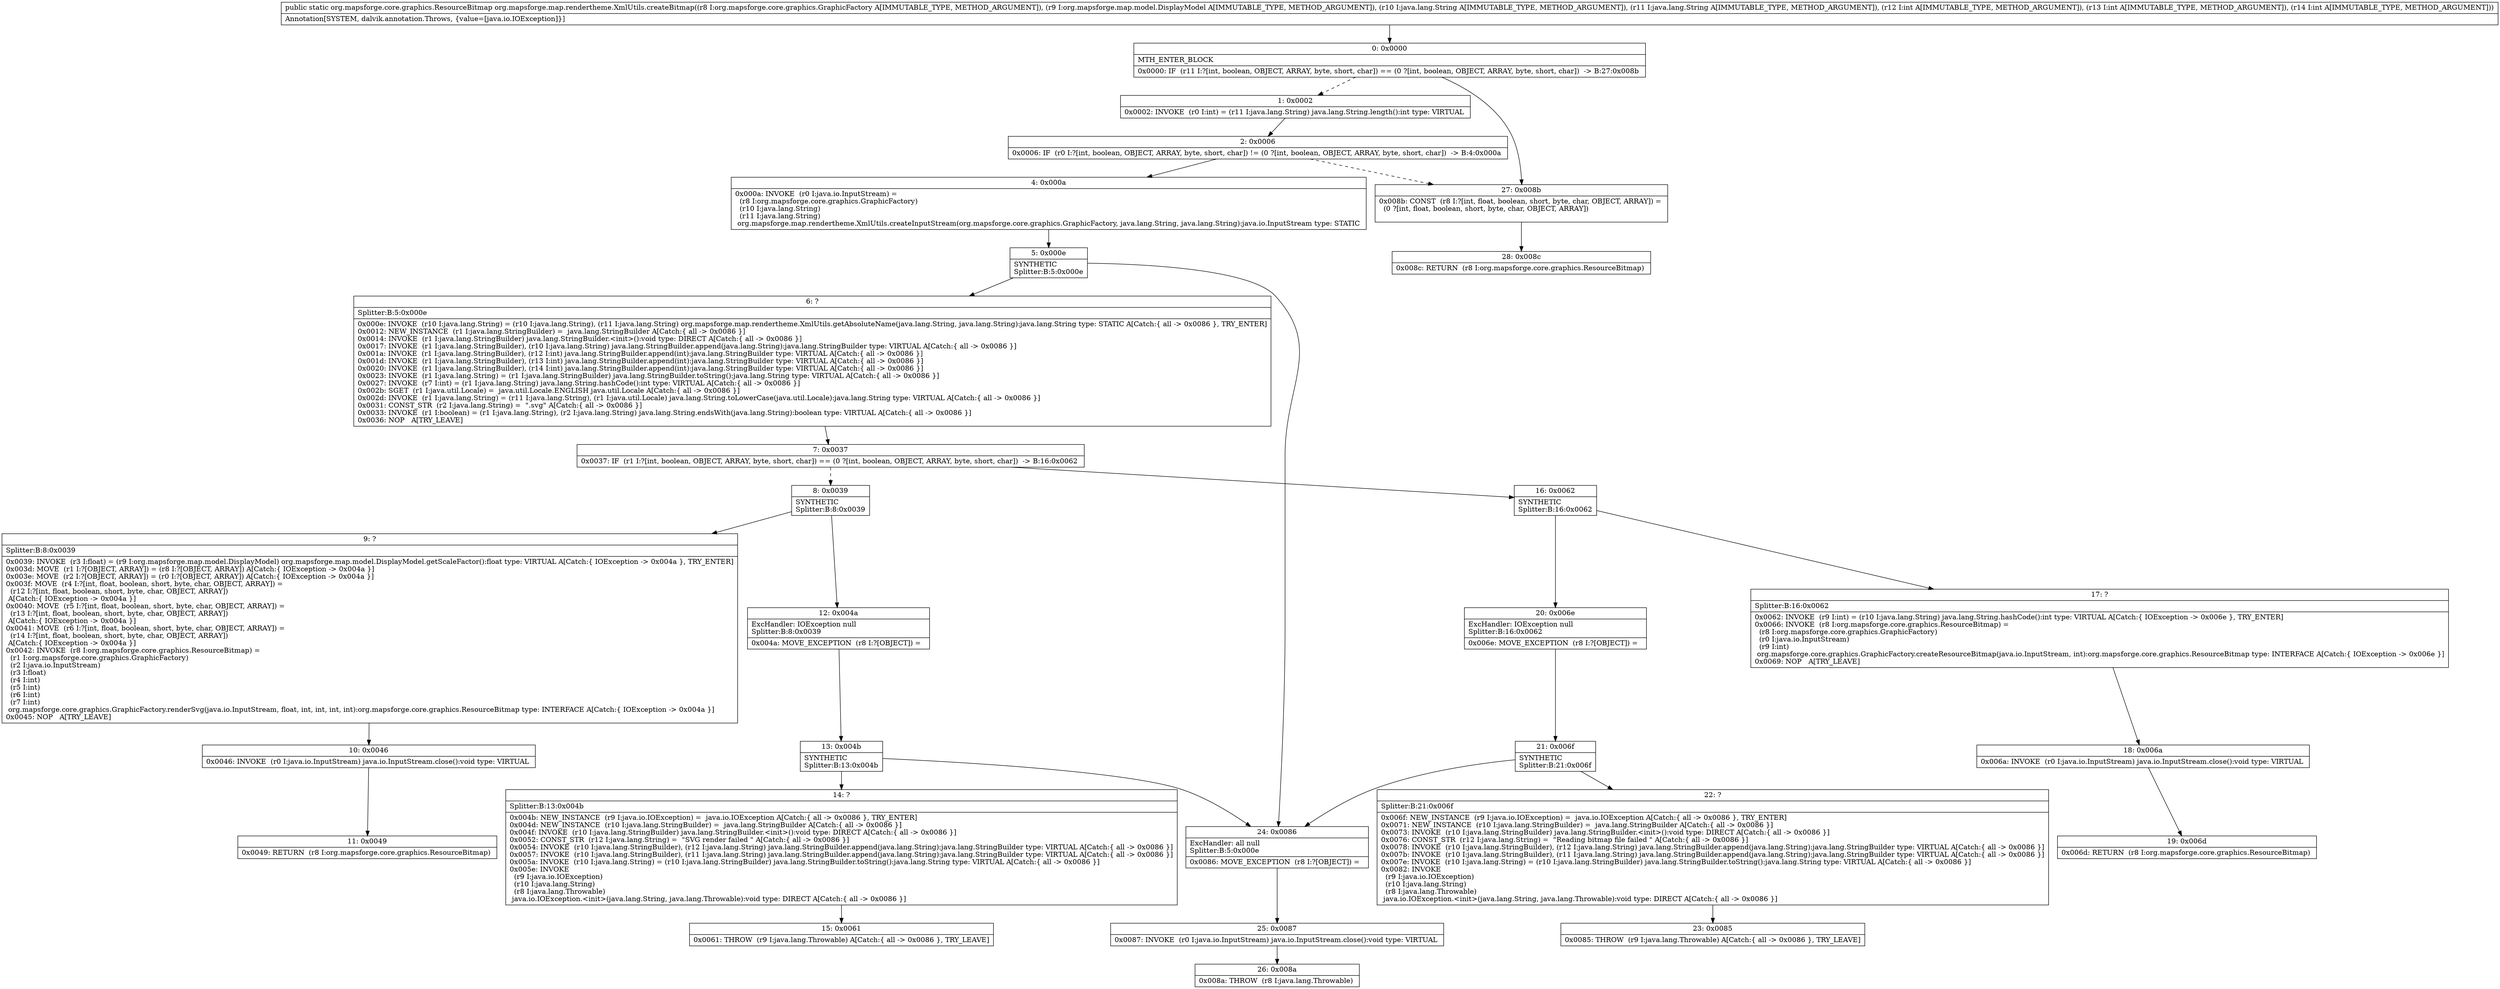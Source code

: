 digraph "CFG fororg.mapsforge.map.rendertheme.XmlUtils.createBitmap(Lorg\/mapsforge\/core\/graphics\/GraphicFactory;Lorg\/mapsforge\/map\/model\/DisplayModel;Ljava\/lang\/String;Ljava\/lang\/String;III)Lorg\/mapsforge\/core\/graphics\/ResourceBitmap;" {
Node_0 [shape=record,label="{0\:\ 0x0000|MTH_ENTER_BLOCK\l|0x0000: IF  (r11 I:?[int, boolean, OBJECT, ARRAY, byte, short, char]) == (0 ?[int, boolean, OBJECT, ARRAY, byte, short, char])  \-\> B:27:0x008b \l}"];
Node_1 [shape=record,label="{1\:\ 0x0002|0x0002: INVOKE  (r0 I:int) = (r11 I:java.lang.String) java.lang.String.length():int type: VIRTUAL \l}"];
Node_2 [shape=record,label="{2\:\ 0x0006|0x0006: IF  (r0 I:?[int, boolean, OBJECT, ARRAY, byte, short, char]) != (0 ?[int, boolean, OBJECT, ARRAY, byte, short, char])  \-\> B:4:0x000a \l}"];
Node_4 [shape=record,label="{4\:\ 0x000a|0x000a: INVOKE  (r0 I:java.io.InputStream) = \l  (r8 I:org.mapsforge.core.graphics.GraphicFactory)\l  (r10 I:java.lang.String)\l  (r11 I:java.lang.String)\l org.mapsforge.map.rendertheme.XmlUtils.createInputStream(org.mapsforge.core.graphics.GraphicFactory, java.lang.String, java.lang.String):java.io.InputStream type: STATIC \l}"];
Node_5 [shape=record,label="{5\:\ 0x000e|SYNTHETIC\lSplitter:B:5:0x000e\l}"];
Node_6 [shape=record,label="{6\:\ ?|Splitter:B:5:0x000e\l|0x000e: INVOKE  (r10 I:java.lang.String) = (r10 I:java.lang.String), (r11 I:java.lang.String) org.mapsforge.map.rendertheme.XmlUtils.getAbsoluteName(java.lang.String, java.lang.String):java.lang.String type: STATIC A[Catch:\{ all \-\> 0x0086 \}, TRY_ENTER]\l0x0012: NEW_INSTANCE  (r1 I:java.lang.StringBuilder) =  java.lang.StringBuilder A[Catch:\{ all \-\> 0x0086 \}]\l0x0014: INVOKE  (r1 I:java.lang.StringBuilder) java.lang.StringBuilder.\<init\>():void type: DIRECT A[Catch:\{ all \-\> 0x0086 \}]\l0x0017: INVOKE  (r1 I:java.lang.StringBuilder), (r10 I:java.lang.String) java.lang.StringBuilder.append(java.lang.String):java.lang.StringBuilder type: VIRTUAL A[Catch:\{ all \-\> 0x0086 \}]\l0x001a: INVOKE  (r1 I:java.lang.StringBuilder), (r12 I:int) java.lang.StringBuilder.append(int):java.lang.StringBuilder type: VIRTUAL A[Catch:\{ all \-\> 0x0086 \}]\l0x001d: INVOKE  (r1 I:java.lang.StringBuilder), (r13 I:int) java.lang.StringBuilder.append(int):java.lang.StringBuilder type: VIRTUAL A[Catch:\{ all \-\> 0x0086 \}]\l0x0020: INVOKE  (r1 I:java.lang.StringBuilder), (r14 I:int) java.lang.StringBuilder.append(int):java.lang.StringBuilder type: VIRTUAL A[Catch:\{ all \-\> 0x0086 \}]\l0x0023: INVOKE  (r1 I:java.lang.String) = (r1 I:java.lang.StringBuilder) java.lang.StringBuilder.toString():java.lang.String type: VIRTUAL A[Catch:\{ all \-\> 0x0086 \}]\l0x0027: INVOKE  (r7 I:int) = (r1 I:java.lang.String) java.lang.String.hashCode():int type: VIRTUAL A[Catch:\{ all \-\> 0x0086 \}]\l0x002b: SGET  (r1 I:java.util.Locale) =  java.util.Locale.ENGLISH java.util.Locale A[Catch:\{ all \-\> 0x0086 \}]\l0x002d: INVOKE  (r1 I:java.lang.String) = (r11 I:java.lang.String), (r1 I:java.util.Locale) java.lang.String.toLowerCase(java.util.Locale):java.lang.String type: VIRTUAL A[Catch:\{ all \-\> 0x0086 \}]\l0x0031: CONST_STR  (r2 I:java.lang.String) =  \".svg\" A[Catch:\{ all \-\> 0x0086 \}]\l0x0033: INVOKE  (r1 I:boolean) = (r1 I:java.lang.String), (r2 I:java.lang.String) java.lang.String.endsWith(java.lang.String):boolean type: VIRTUAL A[Catch:\{ all \-\> 0x0086 \}]\l0x0036: NOP   A[TRY_LEAVE]\l}"];
Node_7 [shape=record,label="{7\:\ 0x0037|0x0037: IF  (r1 I:?[int, boolean, OBJECT, ARRAY, byte, short, char]) == (0 ?[int, boolean, OBJECT, ARRAY, byte, short, char])  \-\> B:16:0x0062 \l}"];
Node_8 [shape=record,label="{8\:\ 0x0039|SYNTHETIC\lSplitter:B:8:0x0039\l}"];
Node_9 [shape=record,label="{9\:\ ?|Splitter:B:8:0x0039\l|0x0039: INVOKE  (r3 I:float) = (r9 I:org.mapsforge.map.model.DisplayModel) org.mapsforge.map.model.DisplayModel.getScaleFactor():float type: VIRTUAL A[Catch:\{ IOException \-\> 0x004a \}, TRY_ENTER]\l0x003d: MOVE  (r1 I:?[OBJECT, ARRAY]) = (r8 I:?[OBJECT, ARRAY]) A[Catch:\{ IOException \-\> 0x004a \}]\l0x003e: MOVE  (r2 I:?[OBJECT, ARRAY]) = (r0 I:?[OBJECT, ARRAY]) A[Catch:\{ IOException \-\> 0x004a \}]\l0x003f: MOVE  (r4 I:?[int, float, boolean, short, byte, char, OBJECT, ARRAY]) = \l  (r12 I:?[int, float, boolean, short, byte, char, OBJECT, ARRAY])\l A[Catch:\{ IOException \-\> 0x004a \}]\l0x0040: MOVE  (r5 I:?[int, float, boolean, short, byte, char, OBJECT, ARRAY]) = \l  (r13 I:?[int, float, boolean, short, byte, char, OBJECT, ARRAY])\l A[Catch:\{ IOException \-\> 0x004a \}]\l0x0041: MOVE  (r6 I:?[int, float, boolean, short, byte, char, OBJECT, ARRAY]) = \l  (r14 I:?[int, float, boolean, short, byte, char, OBJECT, ARRAY])\l A[Catch:\{ IOException \-\> 0x004a \}]\l0x0042: INVOKE  (r8 I:org.mapsforge.core.graphics.ResourceBitmap) = \l  (r1 I:org.mapsforge.core.graphics.GraphicFactory)\l  (r2 I:java.io.InputStream)\l  (r3 I:float)\l  (r4 I:int)\l  (r5 I:int)\l  (r6 I:int)\l  (r7 I:int)\l org.mapsforge.core.graphics.GraphicFactory.renderSvg(java.io.InputStream, float, int, int, int, int):org.mapsforge.core.graphics.ResourceBitmap type: INTERFACE A[Catch:\{ IOException \-\> 0x004a \}]\l0x0045: NOP   A[TRY_LEAVE]\l}"];
Node_10 [shape=record,label="{10\:\ 0x0046|0x0046: INVOKE  (r0 I:java.io.InputStream) java.io.InputStream.close():void type: VIRTUAL \l}"];
Node_11 [shape=record,label="{11\:\ 0x0049|0x0049: RETURN  (r8 I:org.mapsforge.core.graphics.ResourceBitmap) \l}"];
Node_12 [shape=record,label="{12\:\ 0x004a|ExcHandler: IOException null\lSplitter:B:8:0x0039\l|0x004a: MOVE_EXCEPTION  (r8 I:?[OBJECT]) =  \l}"];
Node_13 [shape=record,label="{13\:\ 0x004b|SYNTHETIC\lSplitter:B:13:0x004b\l}"];
Node_14 [shape=record,label="{14\:\ ?|Splitter:B:13:0x004b\l|0x004b: NEW_INSTANCE  (r9 I:java.io.IOException) =  java.io.IOException A[Catch:\{ all \-\> 0x0086 \}, TRY_ENTER]\l0x004d: NEW_INSTANCE  (r10 I:java.lang.StringBuilder) =  java.lang.StringBuilder A[Catch:\{ all \-\> 0x0086 \}]\l0x004f: INVOKE  (r10 I:java.lang.StringBuilder) java.lang.StringBuilder.\<init\>():void type: DIRECT A[Catch:\{ all \-\> 0x0086 \}]\l0x0052: CONST_STR  (r12 I:java.lang.String) =  \"SVG render failed \" A[Catch:\{ all \-\> 0x0086 \}]\l0x0054: INVOKE  (r10 I:java.lang.StringBuilder), (r12 I:java.lang.String) java.lang.StringBuilder.append(java.lang.String):java.lang.StringBuilder type: VIRTUAL A[Catch:\{ all \-\> 0x0086 \}]\l0x0057: INVOKE  (r10 I:java.lang.StringBuilder), (r11 I:java.lang.String) java.lang.StringBuilder.append(java.lang.String):java.lang.StringBuilder type: VIRTUAL A[Catch:\{ all \-\> 0x0086 \}]\l0x005a: INVOKE  (r10 I:java.lang.String) = (r10 I:java.lang.StringBuilder) java.lang.StringBuilder.toString():java.lang.String type: VIRTUAL A[Catch:\{ all \-\> 0x0086 \}]\l0x005e: INVOKE  \l  (r9 I:java.io.IOException)\l  (r10 I:java.lang.String)\l  (r8 I:java.lang.Throwable)\l java.io.IOException.\<init\>(java.lang.String, java.lang.Throwable):void type: DIRECT A[Catch:\{ all \-\> 0x0086 \}]\l}"];
Node_15 [shape=record,label="{15\:\ 0x0061|0x0061: THROW  (r9 I:java.lang.Throwable) A[Catch:\{ all \-\> 0x0086 \}, TRY_LEAVE]\l}"];
Node_16 [shape=record,label="{16\:\ 0x0062|SYNTHETIC\lSplitter:B:16:0x0062\l}"];
Node_17 [shape=record,label="{17\:\ ?|Splitter:B:16:0x0062\l|0x0062: INVOKE  (r9 I:int) = (r10 I:java.lang.String) java.lang.String.hashCode():int type: VIRTUAL A[Catch:\{ IOException \-\> 0x006e \}, TRY_ENTER]\l0x0066: INVOKE  (r8 I:org.mapsforge.core.graphics.ResourceBitmap) = \l  (r8 I:org.mapsforge.core.graphics.GraphicFactory)\l  (r0 I:java.io.InputStream)\l  (r9 I:int)\l org.mapsforge.core.graphics.GraphicFactory.createResourceBitmap(java.io.InputStream, int):org.mapsforge.core.graphics.ResourceBitmap type: INTERFACE A[Catch:\{ IOException \-\> 0x006e \}]\l0x0069: NOP   A[TRY_LEAVE]\l}"];
Node_18 [shape=record,label="{18\:\ 0x006a|0x006a: INVOKE  (r0 I:java.io.InputStream) java.io.InputStream.close():void type: VIRTUAL \l}"];
Node_19 [shape=record,label="{19\:\ 0x006d|0x006d: RETURN  (r8 I:org.mapsforge.core.graphics.ResourceBitmap) \l}"];
Node_20 [shape=record,label="{20\:\ 0x006e|ExcHandler: IOException null\lSplitter:B:16:0x0062\l|0x006e: MOVE_EXCEPTION  (r8 I:?[OBJECT]) =  \l}"];
Node_21 [shape=record,label="{21\:\ 0x006f|SYNTHETIC\lSplitter:B:21:0x006f\l}"];
Node_22 [shape=record,label="{22\:\ ?|Splitter:B:21:0x006f\l|0x006f: NEW_INSTANCE  (r9 I:java.io.IOException) =  java.io.IOException A[Catch:\{ all \-\> 0x0086 \}, TRY_ENTER]\l0x0071: NEW_INSTANCE  (r10 I:java.lang.StringBuilder) =  java.lang.StringBuilder A[Catch:\{ all \-\> 0x0086 \}]\l0x0073: INVOKE  (r10 I:java.lang.StringBuilder) java.lang.StringBuilder.\<init\>():void type: DIRECT A[Catch:\{ all \-\> 0x0086 \}]\l0x0076: CONST_STR  (r12 I:java.lang.String) =  \"Reading bitmap file failed \" A[Catch:\{ all \-\> 0x0086 \}]\l0x0078: INVOKE  (r10 I:java.lang.StringBuilder), (r12 I:java.lang.String) java.lang.StringBuilder.append(java.lang.String):java.lang.StringBuilder type: VIRTUAL A[Catch:\{ all \-\> 0x0086 \}]\l0x007b: INVOKE  (r10 I:java.lang.StringBuilder), (r11 I:java.lang.String) java.lang.StringBuilder.append(java.lang.String):java.lang.StringBuilder type: VIRTUAL A[Catch:\{ all \-\> 0x0086 \}]\l0x007e: INVOKE  (r10 I:java.lang.String) = (r10 I:java.lang.StringBuilder) java.lang.StringBuilder.toString():java.lang.String type: VIRTUAL A[Catch:\{ all \-\> 0x0086 \}]\l0x0082: INVOKE  \l  (r9 I:java.io.IOException)\l  (r10 I:java.lang.String)\l  (r8 I:java.lang.Throwable)\l java.io.IOException.\<init\>(java.lang.String, java.lang.Throwable):void type: DIRECT A[Catch:\{ all \-\> 0x0086 \}]\l}"];
Node_23 [shape=record,label="{23\:\ 0x0085|0x0085: THROW  (r9 I:java.lang.Throwable) A[Catch:\{ all \-\> 0x0086 \}, TRY_LEAVE]\l}"];
Node_24 [shape=record,label="{24\:\ 0x0086|ExcHandler: all null\lSplitter:B:5:0x000e\l|0x0086: MOVE_EXCEPTION  (r8 I:?[OBJECT]) =  \l}"];
Node_25 [shape=record,label="{25\:\ 0x0087|0x0087: INVOKE  (r0 I:java.io.InputStream) java.io.InputStream.close():void type: VIRTUAL \l}"];
Node_26 [shape=record,label="{26\:\ 0x008a|0x008a: THROW  (r8 I:java.lang.Throwable) \l}"];
Node_27 [shape=record,label="{27\:\ 0x008b|0x008b: CONST  (r8 I:?[int, float, boolean, short, byte, char, OBJECT, ARRAY]) = \l  (0 ?[int, float, boolean, short, byte, char, OBJECT, ARRAY])\l \l}"];
Node_28 [shape=record,label="{28\:\ 0x008c|0x008c: RETURN  (r8 I:org.mapsforge.core.graphics.ResourceBitmap) \l}"];
MethodNode[shape=record,label="{public static org.mapsforge.core.graphics.ResourceBitmap org.mapsforge.map.rendertheme.XmlUtils.createBitmap((r8 I:org.mapsforge.core.graphics.GraphicFactory A[IMMUTABLE_TYPE, METHOD_ARGUMENT]), (r9 I:org.mapsforge.map.model.DisplayModel A[IMMUTABLE_TYPE, METHOD_ARGUMENT]), (r10 I:java.lang.String A[IMMUTABLE_TYPE, METHOD_ARGUMENT]), (r11 I:java.lang.String A[IMMUTABLE_TYPE, METHOD_ARGUMENT]), (r12 I:int A[IMMUTABLE_TYPE, METHOD_ARGUMENT]), (r13 I:int A[IMMUTABLE_TYPE, METHOD_ARGUMENT]), (r14 I:int A[IMMUTABLE_TYPE, METHOD_ARGUMENT]))  | Annotation[SYSTEM, dalvik.annotation.Throws, \{value=[java.io.IOException]\}]\l}"];
MethodNode -> Node_0;
Node_0 -> Node_1[style=dashed];
Node_0 -> Node_27;
Node_1 -> Node_2;
Node_2 -> Node_4;
Node_2 -> Node_27[style=dashed];
Node_4 -> Node_5;
Node_5 -> Node_6;
Node_5 -> Node_24;
Node_6 -> Node_7;
Node_7 -> Node_8[style=dashed];
Node_7 -> Node_16;
Node_8 -> Node_9;
Node_8 -> Node_12;
Node_9 -> Node_10;
Node_10 -> Node_11;
Node_12 -> Node_13;
Node_13 -> Node_14;
Node_13 -> Node_24;
Node_14 -> Node_15;
Node_16 -> Node_17;
Node_16 -> Node_20;
Node_17 -> Node_18;
Node_18 -> Node_19;
Node_20 -> Node_21;
Node_21 -> Node_22;
Node_21 -> Node_24;
Node_22 -> Node_23;
Node_24 -> Node_25;
Node_25 -> Node_26;
Node_27 -> Node_28;
}

